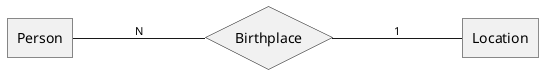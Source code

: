 @startchen
left to right direction

entity Person {
}
entity Location {
}
relationship Birthplace {
}

Person -N- Birthplace
Birthplace -1- Location

@endchen
